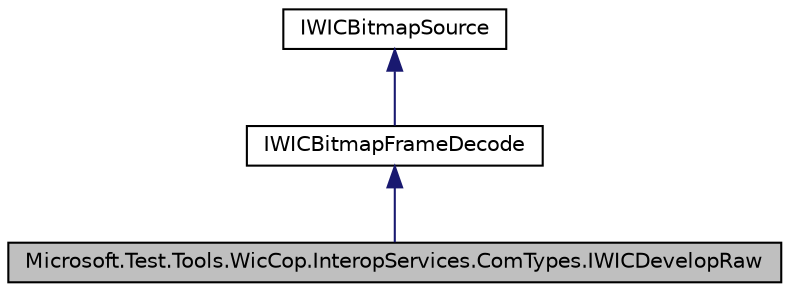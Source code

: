digraph G
{
  edge [fontname="Helvetica",fontsize="10",labelfontname="Helvetica",labelfontsize="10"];
  node [fontname="Helvetica",fontsize="10",shape=record];
  Node1 [label="Microsoft.Test.Tools.WicCop.InteropServices.ComTypes.IWICDevelopRaw",height=0.2,width=0.4,color="black", fillcolor="grey75", style="filled" fontcolor="black"];
  Node2 -> Node1 [dir="back",color="midnightblue",fontsize="10",style="solid",fontname="Helvetica"];
  Node2 [label="IWICBitmapFrameDecode",height=0.2,width=0.4,color="black", fillcolor="white", style="filled",URL="$interface_microsoft_1_1_test_1_1_tools_1_1_wic_cop_1_1_interop_services_1_1_com_types_1_1_i_w_i_c_bitmap_frame_decode.html"];
  Node3 -> Node2 [dir="back",color="midnightblue",fontsize="10",style="solid",fontname="Helvetica"];
  Node3 [label="IWICBitmapSource",height=0.2,width=0.4,color="black", fillcolor="white", style="filled",URL="$interface_microsoft_1_1_test_1_1_tools_1_1_wic_cop_1_1_interop_services_1_1_com_types_1_1_i_w_i_c_bitmap_source.html"];
}
